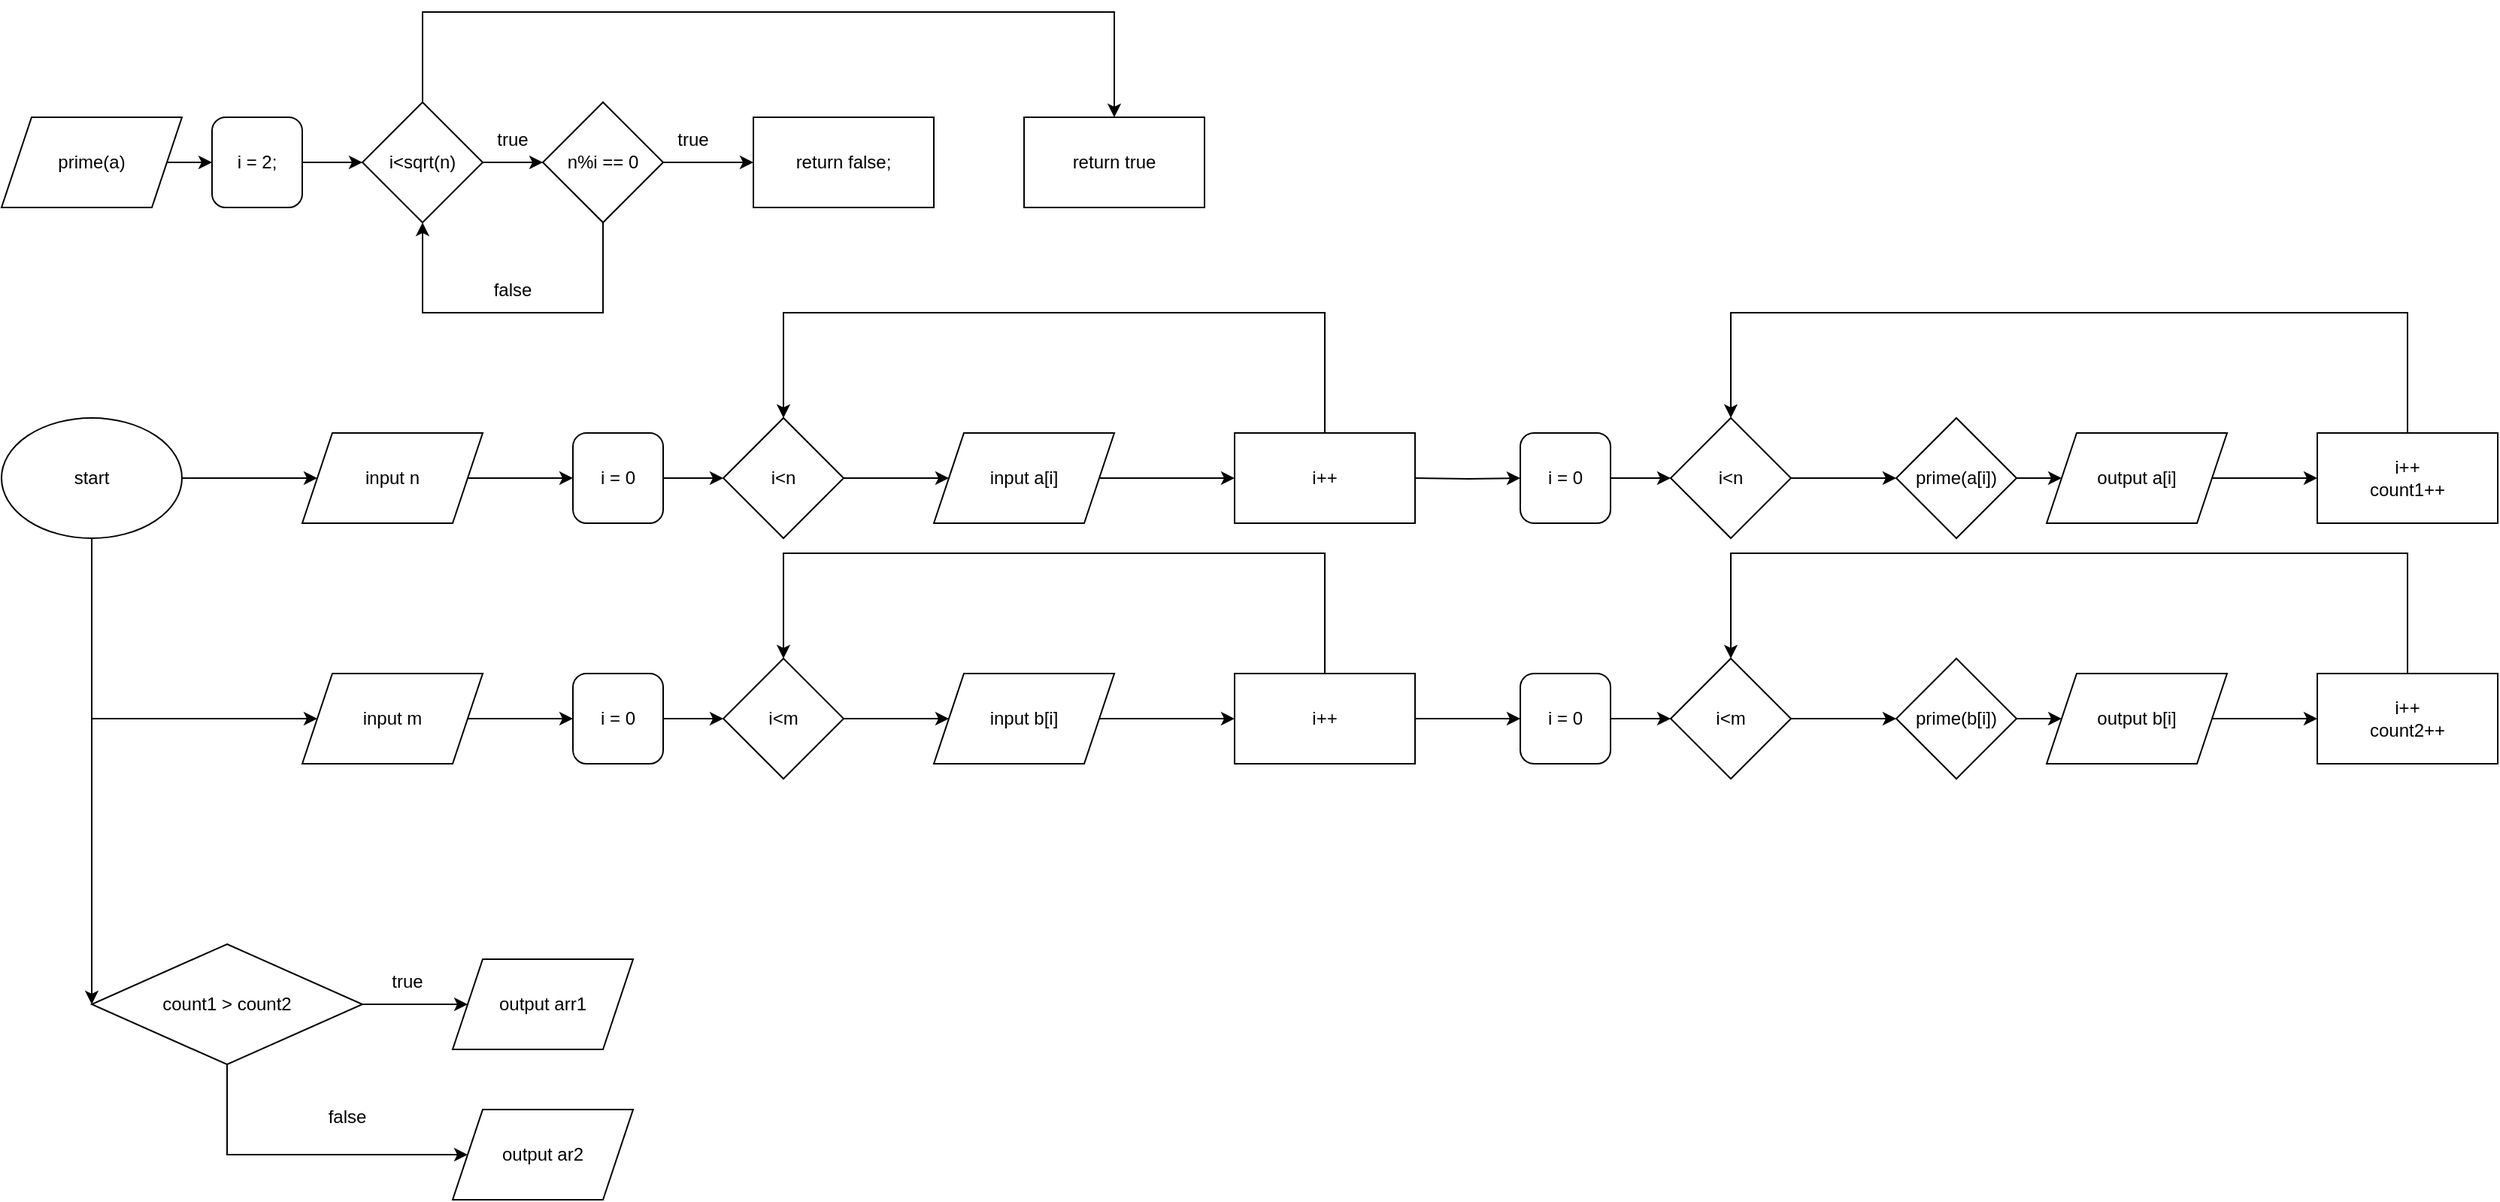 <mxfile version="22.1.4" type="device">
  <diagram id="C5RBs43oDa-KdzZeNtuy" name="Page-1">
    <mxGraphModel dx="1120" dy="1647" grid="1" gridSize="10" guides="1" tooltips="1" connect="1" arrows="1" fold="1" page="1" pageScale="1" pageWidth="827" pageHeight="1169" math="0" shadow="0">
      <root>
        <mxCell id="WIyWlLk6GJQsqaUBKTNV-0" />
        <mxCell id="WIyWlLk6GJQsqaUBKTNV-1" parent="WIyWlLk6GJQsqaUBKTNV-0" />
        <mxCell id="I5L11TQ9YULdxDRJMKCq-0" value="" style="edgeStyle=orthogonalEdgeStyle;rounded=0;orthogonalLoop=1;jettySize=auto;html=1;" edge="1" parent="WIyWlLk6GJQsqaUBKTNV-1" source="I5L11TQ9YULdxDRJMKCq-3" target="I5L11TQ9YULdxDRJMKCq-24">
          <mxGeometry relative="1" as="geometry" />
        </mxCell>
        <mxCell id="I5L11TQ9YULdxDRJMKCq-1" style="edgeStyle=orthogonalEdgeStyle;rounded=0;orthogonalLoop=1;jettySize=auto;html=1;entryX=0;entryY=0.5;entryDx=0;entryDy=0;" edge="1" parent="WIyWlLk6GJQsqaUBKTNV-1" source="I5L11TQ9YULdxDRJMKCq-3" target="I5L11TQ9YULdxDRJMKCq-34">
          <mxGeometry relative="1" as="geometry">
            <Array as="points">
              <mxPoint x="90" y="440" />
            </Array>
          </mxGeometry>
        </mxCell>
        <mxCell id="I5L11TQ9YULdxDRJMKCq-2" style="edgeStyle=orthogonalEdgeStyle;rounded=0;orthogonalLoop=1;jettySize=auto;html=1;" edge="1" parent="WIyWlLk6GJQsqaUBKTNV-1" source="I5L11TQ9YULdxDRJMKCq-3">
          <mxGeometry relative="1" as="geometry">
            <mxPoint x="90" y="630" as="targetPoint" />
          </mxGeometry>
        </mxCell>
        <mxCell id="I5L11TQ9YULdxDRJMKCq-3" value="start" style="ellipse;whiteSpace=wrap;html=1;" vertex="1" parent="WIyWlLk6GJQsqaUBKTNV-1">
          <mxGeometry x="30" y="240" width="120" height="80" as="geometry" />
        </mxCell>
        <mxCell id="I5L11TQ9YULdxDRJMKCq-4" value="" style="edgeStyle=orthogonalEdgeStyle;rounded=0;orthogonalLoop=1;jettySize=auto;html=1;" edge="1" parent="WIyWlLk6GJQsqaUBKTNV-1" source="I5L11TQ9YULdxDRJMKCq-13" target="I5L11TQ9YULdxDRJMKCq-8">
          <mxGeometry relative="1" as="geometry" />
        </mxCell>
        <mxCell id="I5L11TQ9YULdxDRJMKCq-5" value="prime(a)" style="shape=parallelogram;perimeter=parallelogramPerimeter;whiteSpace=wrap;html=1;fixedSize=1;" vertex="1" parent="WIyWlLk6GJQsqaUBKTNV-1">
          <mxGeometry x="30" y="40" width="120" height="60" as="geometry" />
        </mxCell>
        <mxCell id="I5L11TQ9YULdxDRJMKCq-6" value="" style="edgeStyle=orthogonalEdgeStyle;rounded=0;orthogonalLoop=1;jettySize=auto;html=1;" edge="1" parent="WIyWlLk6GJQsqaUBKTNV-1" source="I5L11TQ9YULdxDRJMKCq-8">
          <mxGeometry relative="1" as="geometry">
            <mxPoint x="390" y="70" as="targetPoint" />
          </mxGeometry>
        </mxCell>
        <mxCell id="I5L11TQ9YULdxDRJMKCq-7" style="edgeStyle=orthogonalEdgeStyle;rounded=0;orthogonalLoop=1;jettySize=auto;html=1;entryX=0.5;entryY=0;entryDx=0;entryDy=0;" edge="1" parent="WIyWlLk6GJQsqaUBKTNV-1" source="I5L11TQ9YULdxDRJMKCq-8" target="I5L11TQ9YULdxDRJMKCq-18">
          <mxGeometry relative="1" as="geometry">
            <Array as="points">
              <mxPoint x="310" y="-30" />
              <mxPoint x="770" y="-30" />
            </Array>
          </mxGeometry>
        </mxCell>
        <mxCell id="I5L11TQ9YULdxDRJMKCq-8" value="i&amp;lt;sqrt(n)" style="rhombus;whiteSpace=wrap;html=1;" vertex="1" parent="WIyWlLk6GJQsqaUBKTNV-1">
          <mxGeometry x="270" y="30" width="80" height="80" as="geometry" />
        </mxCell>
        <mxCell id="I5L11TQ9YULdxDRJMKCq-9" value="" style="edgeStyle=orthogonalEdgeStyle;rounded=0;orthogonalLoop=1;jettySize=auto;html=1;" edge="1" parent="WIyWlLk6GJQsqaUBKTNV-1" source="I5L11TQ9YULdxDRJMKCq-11" target="I5L11TQ9YULdxDRJMKCq-14">
          <mxGeometry relative="1" as="geometry" />
        </mxCell>
        <mxCell id="I5L11TQ9YULdxDRJMKCq-10" style="edgeStyle=orthogonalEdgeStyle;rounded=0;orthogonalLoop=1;jettySize=auto;html=1;entryX=0.5;entryY=1;entryDx=0;entryDy=0;" edge="1" parent="WIyWlLk6GJQsqaUBKTNV-1" source="I5L11TQ9YULdxDRJMKCq-11" target="I5L11TQ9YULdxDRJMKCq-8">
          <mxGeometry relative="1" as="geometry">
            <Array as="points">
              <mxPoint x="430" y="170" />
              <mxPoint x="310" y="170" />
            </Array>
          </mxGeometry>
        </mxCell>
        <mxCell id="I5L11TQ9YULdxDRJMKCq-11" value="n%i == 0" style="rhombus;whiteSpace=wrap;html=1;" vertex="1" parent="WIyWlLk6GJQsqaUBKTNV-1">
          <mxGeometry x="390" y="30" width="80" height="80" as="geometry" />
        </mxCell>
        <mxCell id="I5L11TQ9YULdxDRJMKCq-12" value="" style="edgeStyle=orthogonalEdgeStyle;rounded=0;orthogonalLoop=1;jettySize=auto;html=1;" edge="1" parent="WIyWlLk6GJQsqaUBKTNV-1" source="I5L11TQ9YULdxDRJMKCq-5" target="I5L11TQ9YULdxDRJMKCq-13">
          <mxGeometry relative="1" as="geometry">
            <mxPoint x="140" y="70" as="sourcePoint" />
            <mxPoint x="250" y="70" as="targetPoint" />
          </mxGeometry>
        </mxCell>
        <mxCell id="I5L11TQ9YULdxDRJMKCq-13" value="i = 2;" style="rounded=1;whiteSpace=wrap;html=1;" vertex="1" parent="WIyWlLk6GJQsqaUBKTNV-1">
          <mxGeometry x="170" y="40" width="60" height="60" as="geometry" />
        </mxCell>
        <mxCell id="I5L11TQ9YULdxDRJMKCq-14" value="return false;&lt;br&gt;" style="whiteSpace=wrap;html=1;" vertex="1" parent="WIyWlLk6GJQsqaUBKTNV-1">
          <mxGeometry x="530" y="40" width="120" height="60" as="geometry" />
        </mxCell>
        <mxCell id="I5L11TQ9YULdxDRJMKCq-15" value="true" style="text;html=1;strokeColor=none;fillColor=none;align=center;verticalAlign=middle;whiteSpace=wrap;rounded=0;" vertex="1" parent="WIyWlLk6GJQsqaUBKTNV-1">
          <mxGeometry x="460" y="40" width="60" height="30" as="geometry" />
        </mxCell>
        <mxCell id="I5L11TQ9YULdxDRJMKCq-16" value="false" style="text;html=1;strokeColor=none;fillColor=none;align=center;verticalAlign=middle;whiteSpace=wrap;rounded=0;" vertex="1" parent="WIyWlLk6GJQsqaUBKTNV-1">
          <mxGeometry x="340" y="140" width="60" height="30" as="geometry" />
        </mxCell>
        <mxCell id="I5L11TQ9YULdxDRJMKCq-17" value="true" style="text;html=1;strokeColor=none;fillColor=none;align=center;verticalAlign=middle;whiteSpace=wrap;rounded=0;" vertex="1" parent="WIyWlLk6GJQsqaUBKTNV-1">
          <mxGeometry x="340" y="40" width="60" height="30" as="geometry" />
        </mxCell>
        <mxCell id="I5L11TQ9YULdxDRJMKCq-18" value="return true" style="rounded=0;whiteSpace=wrap;html=1;" vertex="1" parent="WIyWlLk6GJQsqaUBKTNV-1">
          <mxGeometry x="710" y="40" width="120" height="60" as="geometry" />
        </mxCell>
        <mxCell id="I5L11TQ9YULdxDRJMKCq-19" value="" style="edgeStyle=orthogonalEdgeStyle;rounded=0;orthogonalLoop=1;jettySize=auto;html=1;" edge="1" parent="WIyWlLk6GJQsqaUBKTNV-1" source="I5L11TQ9YULdxDRJMKCq-22" target="I5L11TQ9YULdxDRJMKCq-21">
          <mxGeometry relative="1" as="geometry" />
        </mxCell>
        <mxCell id="I5L11TQ9YULdxDRJMKCq-20" value="" style="edgeStyle=orthogonalEdgeStyle;rounded=0;orthogonalLoop=1;jettySize=auto;html=1;" edge="1" parent="WIyWlLk6GJQsqaUBKTNV-1" source="I5L11TQ9YULdxDRJMKCq-21" target="I5L11TQ9YULdxDRJMKCq-26">
          <mxGeometry relative="1" as="geometry" />
        </mxCell>
        <mxCell id="I5L11TQ9YULdxDRJMKCq-21" value="i&amp;lt;n" style="rhombus;whiteSpace=wrap;html=1;" vertex="1" parent="WIyWlLk6GJQsqaUBKTNV-1">
          <mxGeometry x="510" y="240" width="80" height="80" as="geometry" />
        </mxCell>
        <mxCell id="I5L11TQ9YULdxDRJMKCq-22" value="i = 0" style="rounded=1;whiteSpace=wrap;html=1;" vertex="1" parent="WIyWlLk6GJQsqaUBKTNV-1">
          <mxGeometry x="410" y="250" width="60" height="60" as="geometry" />
        </mxCell>
        <mxCell id="I5L11TQ9YULdxDRJMKCq-23" value="" style="edgeStyle=orthogonalEdgeStyle;rounded=0;orthogonalLoop=1;jettySize=auto;html=1;" edge="1" parent="WIyWlLk6GJQsqaUBKTNV-1" source="I5L11TQ9YULdxDRJMKCq-24" target="I5L11TQ9YULdxDRJMKCq-22">
          <mxGeometry relative="1" as="geometry" />
        </mxCell>
        <mxCell id="I5L11TQ9YULdxDRJMKCq-24" value="input n" style="shape=parallelogram;perimeter=parallelogramPerimeter;whiteSpace=wrap;html=1;fixedSize=1;" vertex="1" parent="WIyWlLk6GJQsqaUBKTNV-1">
          <mxGeometry x="230" y="250" width="120" height="60" as="geometry" />
        </mxCell>
        <mxCell id="I5L11TQ9YULdxDRJMKCq-25" value="" style="edgeStyle=orthogonalEdgeStyle;rounded=0;orthogonalLoop=1;jettySize=auto;html=1;" edge="1" parent="WIyWlLk6GJQsqaUBKTNV-1" source="I5L11TQ9YULdxDRJMKCq-26" target="I5L11TQ9YULdxDRJMKCq-28">
          <mxGeometry relative="1" as="geometry" />
        </mxCell>
        <mxCell id="I5L11TQ9YULdxDRJMKCq-26" value="input a[i]" style="shape=parallelogram;perimeter=parallelogramPerimeter;whiteSpace=wrap;html=1;fixedSize=1;" vertex="1" parent="WIyWlLk6GJQsqaUBKTNV-1">
          <mxGeometry x="650" y="250" width="120" height="60" as="geometry" />
        </mxCell>
        <mxCell id="I5L11TQ9YULdxDRJMKCq-27" style="edgeStyle=orthogonalEdgeStyle;rounded=0;orthogonalLoop=1;jettySize=auto;html=1;entryX=0.5;entryY=0;entryDx=0;entryDy=0;" edge="1" parent="WIyWlLk6GJQsqaUBKTNV-1" source="I5L11TQ9YULdxDRJMKCq-28" target="I5L11TQ9YULdxDRJMKCq-21">
          <mxGeometry relative="1" as="geometry">
            <Array as="points">
              <mxPoint x="910" y="170" />
              <mxPoint x="550" y="170" />
            </Array>
          </mxGeometry>
        </mxCell>
        <mxCell id="I5L11TQ9YULdxDRJMKCq-28" value="i++" style="whiteSpace=wrap;html=1;" vertex="1" parent="WIyWlLk6GJQsqaUBKTNV-1">
          <mxGeometry x="850" y="250" width="120" height="60" as="geometry" />
        </mxCell>
        <mxCell id="I5L11TQ9YULdxDRJMKCq-29" value="" style="edgeStyle=orthogonalEdgeStyle;rounded=0;orthogonalLoop=1;jettySize=auto;html=1;" edge="1" parent="WIyWlLk6GJQsqaUBKTNV-1" source="I5L11TQ9YULdxDRJMKCq-32" target="I5L11TQ9YULdxDRJMKCq-31">
          <mxGeometry relative="1" as="geometry" />
        </mxCell>
        <mxCell id="I5L11TQ9YULdxDRJMKCq-30" value="" style="edgeStyle=orthogonalEdgeStyle;rounded=0;orthogonalLoop=1;jettySize=auto;html=1;" edge="1" parent="WIyWlLk6GJQsqaUBKTNV-1" source="I5L11TQ9YULdxDRJMKCq-31" target="I5L11TQ9YULdxDRJMKCq-36">
          <mxGeometry relative="1" as="geometry" />
        </mxCell>
        <mxCell id="I5L11TQ9YULdxDRJMKCq-31" value="i&amp;lt;m" style="rhombus;whiteSpace=wrap;html=1;" vertex="1" parent="WIyWlLk6GJQsqaUBKTNV-1">
          <mxGeometry x="510" y="400" width="80" height="80" as="geometry" />
        </mxCell>
        <mxCell id="I5L11TQ9YULdxDRJMKCq-32" value="i = 0" style="rounded=1;whiteSpace=wrap;html=1;" vertex="1" parent="WIyWlLk6GJQsqaUBKTNV-1">
          <mxGeometry x="410" y="410" width="60" height="60" as="geometry" />
        </mxCell>
        <mxCell id="I5L11TQ9YULdxDRJMKCq-33" value="" style="edgeStyle=orthogonalEdgeStyle;rounded=0;orthogonalLoop=1;jettySize=auto;html=1;" edge="1" parent="WIyWlLk6GJQsqaUBKTNV-1" source="I5L11TQ9YULdxDRJMKCq-34" target="I5L11TQ9YULdxDRJMKCq-32">
          <mxGeometry relative="1" as="geometry" />
        </mxCell>
        <mxCell id="I5L11TQ9YULdxDRJMKCq-34" value="input m" style="shape=parallelogram;perimeter=parallelogramPerimeter;whiteSpace=wrap;html=1;fixedSize=1;" vertex="1" parent="WIyWlLk6GJQsqaUBKTNV-1">
          <mxGeometry x="230" y="410" width="120" height="60" as="geometry" />
        </mxCell>
        <mxCell id="I5L11TQ9YULdxDRJMKCq-35" value="" style="edgeStyle=orthogonalEdgeStyle;rounded=0;orthogonalLoop=1;jettySize=auto;html=1;" edge="1" parent="WIyWlLk6GJQsqaUBKTNV-1" source="I5L11TQ9YULdxDRJMKCq-36" target="I5L11TQ9YULdxDRJMKCq-39">
          <mxGeometry relative="1" as="geometry" />
        </mxCell>
        <mxCell id="I5L11TQ9YULdxDRJMKCq-36" value="input b[i]" style="shape=parallelogram;perimeter=parallelogramPerimeter;whiteSpace=wrap;html=1;fixedSize=1;" vertex="1" parent="WIyWlLk6GJQsqaUBKTNV-1">
          <mxGeometry x="650" y="410" width="120" height="60" as="geometry" />
        </mxCell>
        <mxCell id="I5L11TQ9YULdxDRJMKCq-37" style="edgeStyle=orthogonalEdgeStyle;rounded=0;orthogonalLoop=1;jettySize=auto;html=1;entryX=0.5;entryY=0;entryDx=0;entryDy=0;" edge="1" parent="WIyWlLk6GJQsqaUBKTNV-1" source="I5L11TQ9YULdxDRJMKCq-39" target="I5L11TQ9YULdxDRJMKCq-31">
          <mxGeometry relative="1" as="geometry">
            <Array as="points">
              <mxPoint x="910" y="330" />
              <mxPoint x="550" y="330" />
            </Array>
          </mxGeometry>
        </mxCell>
        <mxCell id="I5L11TQ9YULdxDRJMKCq-38" value="" style="edgeStyle=orthogonalEdgeStyle;rounded=0;orthogonalLoop=1;jettySize=auto;html=1;" edge="1" parent="WIyWlLk6GJQsqaUBKTNV-1" source="I5L11TQ9YULdxDRJMKCq-39" target="I5L11TQ9YULdxDRJMKCq-54">
          <mxGeometry relative="1" as="geometry" />
        </mxCell>
        <mxCell id="I5L11TQ9YULdxDRJMKCq-39" value="i++" style="whiteSpace=wrap;html=1;" vertex="1" parent="WIyWlLk6GJQsqaUBKTNV-1">
          <mxGeometry x="850" y="410" width="120" height="60" as="geometry" />
        </mxCell>
        <mxCell id="I5L11TQ9YULdxDRJMKCq-40" value="" style="edgeStyle=orthogonalEdgeStyle;rounded=0;orthogonalLoop=1;jettySize=auto;html=1;" edge="1" parent="WIyWlLk6GJQsqaUBKTNV-1" source="I5L11TQ9YULdxDRJMKCq-43" target="I5L11TQ9YULdxDRJMKCq-42">
          <mxGeometry relative="1" as="geometry" />
        </mxCell>
        <mxCell id="I5L11TQ9YULdxDRJMKCq-41" value="" style="edgeStyle=orthogonalEdgeStyle;rounded=0;orthogonalLoop=1;jettySize=auto;html=1;" edge="1" parent="WIyWlLk6GJQsqaUBKTNV-1" source="I5L11TQ9YULdxDRJMKCq-42">
          <mxGeometry relative="1" as="geometry">
            <mxPoint x="1290" y="280" as="targetPoint" />
          </mxGeometry>
        </mxCell>
        <mxCell id="I5L11TQ9YULdxDRJMKCq-42" value="i&amp;lt;n" style="rhombus;whiteSpace=wrap;html=1;" vertex="1" parent="WIyWlLk6GJQsqaUBKTNV-1">
          <mxGeometry x="1140" y="240" width="80" height="80" as="geometry" />
        </mxCell>
        <mxCell id="I5L11TQ9YULdxDRJMKCq-43" value="i = 0" style="rounded=1;whiteSpace=wrap;html=1;" vertex="1" parent="WIyWlLk6GJQsqaUBKTNV-1">
          <mxGeometry x="1040" y="250" width="60" height="60" as="geometry" />
        </mxCell>
        <mxCell id="I5L11TQ9YULdxDRJMKCq-44" value="" style="edgeStyle=orthogonalEdgeStyle;rounded=0;orthogonalLoop=1;jettySize=auto;html=1;" edge="1" parent="WIyWlLk6GJQsqaUBKTNV-1" target="I5L11TQ9YULdxDRJMKCq-43">
          <mxGeometry relative="1" as="geometry">
            <mxPoint x="970" y="280.0" as="sourcePoint" />
          </mxGeometry>
        </mxCell>
        <mxCell id="I5L11TQ9YULdxDRJMKCq-45" style="edgeStyle=orthogonalEdgeStyle;rounded=0;orthogonalLoop=1;jettySize=auto;html=1;entryX=0.5;entryY=0;entryDx=0;entryDy=0;" edge="1" parent="WIyWlLk6GJQsqaUBKTNV-1" source="I5L11TQ9YULdxDRJMKCq-46" target="I5L11TQ9YULdxDRJMKCq-42">
          <mxGeometry relative="1" as="geometry">
            <Array as="points">
              <mxPoint x="1630" y="170" />
              <mxPoint x="1180" y="170" />
            </Array>
          </mxGeometry>
        </mxCell>
        <mxCell id="I5L11TQ9YULdxDRJMKCq-46" value="i++&lt;br&gt;count1++" style="whiteSpace=wrap;html=1;" vertex="1" parent="WIyWlLk6GJQsqaUBKTNV-1">
          <mxGeometry x="1570" y="250" width="120" height="60" as="geometry" />
        </mxCell>
        <mxCell id="I5L11TQ9YULdxDRJMKCq-47" value="" style="edgeStyle=orthogonalEdgeStyle;rounded=0;orthogonalLoop=1;jettySize=auto;html=1;" edge="1" parent="WIyWlLk6GJQsqaUBKTNV-1" source="I5L11TQ9YULdxDRJMKCq-48">
          <mxGeometry relative="1" as="geometry">
            <mxPoint x="1400" y="280.059" as="targetPoint" />
          </mxGeometry>
        </mxCell>
        <mxCell id="I5L11TQ9YULdxDRJMKCq-48" value="prime(a[i])" style="rhombus;whiteSpace=wrap;html=1;" vertex="1" parent="WIyWlLk6GJQsqaUBKTNV-1">
          <mxGeometry x="1290" y="240" width="80" height="80" as="geometry" />
        </mxCell>
        <mxCell id="I5L11TQ9YULdxDRJMKCq-49" value="" style="edgeStyle=orthogonalEdgeStyle;rounded=0;orthogonalLoop=1;jettySize=auto;html=1;exitX=1;exitY=0.5;exitDx=0;exitDy=0;" edge="1" parent="WIyWlLk6GJQsqaUBKTNV-1" source="I5L11TQ9YULdxDRJMKCq-50" target="I5L11TQ9YULdxDRJMKCq-46">
          <mxGeometry relative="1" as="geometry">
            <mxPoint x="1520" y="280" as="sourcePoint" />
          </mxGeometry>
        </mxCell>
        <mxCell id="I5L11TQ9YULdxDRJMKCq-50" value="output a[i]" style="shape=parallelogram;perimeter=parallelogramPerimeter;whiteSpace=wrap;html=1;fixedSize=1;" vertex="1" parent="WIyWlLk6GJQsqaUBKTNV-1">
          <mxGeometry x="1390" y="250" width="120" height="60" as="geometry" />
        </mxCell>
        <mxCell id="I5L11TQ9YULdxDRJMKCq-51" value="" style="edgeStyle=orthogonalEdgeStyle;rounded=0;orthogonalLoop=1;jettySize=auto;html=1;" edge="1" parent="WIyWlLk6GJQsqaUBKTNV-1" source="I5L11TQ9YULdxDRJMKCq-54" target="I5L11TQ9YULdxDRJMKCq-53">
          <mxGeometry relative="1" as="geometry" />
        </mxCell>
        <mxCell id="I5L11TQ9YULdxDRJMKCq-52" value="" style="edgeStyle=orthogonalEdgeStyle;rounded=0;orthogonalLoop=1;jettySize=auto;html=1;" edge="1" parent="WIyWlLk6GJQsqaUBKTNV-1" source="I5L11TQ9YULdxDRJMKCq-53">
          <mxGeometry relative="1" as="geometry">
            <mxPoint x="1290" y="440" as="targetPoint" />
          </mxGeometry>
        </mxCell>
        <mxCell id="I5L11TQ9YULdxDRJMKCq-53" value="i&amp;lt;m" style="rhombus;whiteSpace=wrap;html=1;" vertex="1" parent="WIyWlLk6GJQsqaUBKTNV-1">
          <mxGeometry x="1140" y="400" width="80" height="80" as="geometry" />
        </mxCell>
        <mxCell id="I5L11TQ9YULdxDRJMKCq-54" value="i = 0" style="rounded=1;whiteSpace=wrap;html=1;" vertex="1" parent="WIyWlLk6GJQsqaUBKTNV-1">
          <mxGeometry x="1040" y="410" width="60" height="60" as="geometry" />
        </mxCell>
        <mxCell id="I5L11TQ9YULdxDRJMKCq-55" style="edgeStyle=orthogonalEdgeStyle;rounded=0;orthogonalLoop=1;jettySize=auto;html=1;entryX=0.5;entryY=0;entryDx=0;entryDy=0;" edge="1" parent="WIyWlLk6GJQsqaUBKTNV-1" source="I5L11TQ9YULdxDRJMKCq-56" target="I5L11TQ9YULdxDRJMKCq-53">
          <mxGeometry relative="1" as="geometry">
            <Array as="points">
              <mxPoint x="1630" y="330" />
              <mxPoint x="1180" y="330" />
            </Array>
          </mxGeometry>
        </mxCell>
        <mxCell id="I5L11TQ9YULdxDRJMKCq-56" value="i++&lt;br&gt;count2++" style="whiteSpace=wrap;html=1;" vertex="1" parent="WIyWlLk6GJQsqaUBKTNV-1">
          <mxGeometry x="1570" y="410" width="120" height="60" as="geometry" />
        </mxCell>
        <mxCell id="I5L11TQ9YULdxDRJMKCq-57" value="" style="edgeStyle=orthogonalEdgeStyle;rounded=0;orthogonalLoop=1;jettySize=auto;html=1;" edge="1" parent="WIyWlLk6GJQsqaUBKTNV-1" source="I5L11TQ9YULdxDRJMKCq-58">
          <mxGeometry relative="1" as="geometry">
            <mxPoint x="1400" y="440.059" as="targetPoint" />
          </mxGeometry>
        </mxCell>
        <mxCell id="I5L11TQ9YULdxDRJMKCq-58" value="prime(b[i])" style="rhombus;whiteSpace=wrap;html=1;" vertex="1" parent="WIyWlLk6GJQsqaUBKTNV-1">
          <mxGeometry x="1290" y="400" width="80" height="80" as="geometry" />
        </mxCell>
        <mxCell id="I5L11TQ9YULdxDRJMKCq-59" value="" style="edgeStyle=orthogonalEdgeStyle;rounded=0;orthogonalLoop=1;jettySize=auto;html=1;exitX=1;exitY=0.5;exitDx=0;exitDy=0;" edge="1" parent="WIyWlLk6GJQsqaUBKTNV-1" source="I5L11TQ9YULdxDRJMKCq-60" target="I5L11TQ9YULdxDRJMKCq-56">
          <mxGeometry relative="1" as="geometry">
            <mxPoint x="1520" y="440" as="sourcePoint" />
          </mxGeometry>
        </mxCell>
        <mxCell id="I5L11TQ9YULdxDRJMKCq-60" value="output b[i]" style="shape=parallelogram;perimeter=parallelogramPerimeter;whiteSpace=wrap;html=1;fixedSize=1;" vertex="1" parent="WIyWlLk6GJQsqaUBKTNV-1">
          <mxGeometry x="1390" y="410" width="120" height="60" as="geometry" />
        </mxCell>
        <mxCell id="I5L11TQ9YULdxDRJMKCq-61" value="" style="edgeStyle=orthogonalEdgeStyle;rounded=0;orthogonalLoop=1;jettySize=auto;html=1;" edge="1" parent="WIyWlLk6GJQsqaUBKTNV-1" source="I5L11TQ9YULdxDRJMKCq-63" target="I5L11TQ9YULdxDRJMKCq-64">
          <mxGeometry relative="1" as="geometry" />
        </mxCell>
        <mxCell id="I5L11TQ9YULdxDRJMKCq-62" style="edgeStyle=orthogonalEdgeStyle;rounded=0;orthogonalLoop=1;jettySize=auto;html=1;entryX=0;entryY=0.5;entryDx=0;entryDy=0;" edge="1" parent="WIyWlLk6GJQsqaUBKTNV-1" source="I5L11TQ9YULdxDRJMKCq-63" target="I5L11TQ9YULdxDRJMKCq-65">
          <mxGeometry relative="1" as="geometry">
            <Array as="points">
              <mxPoint x="180" y="730" />
            </Array>
          </mxGeometry>
        </mxCell>
        <mxCell id="I5L11TQ9YULdxDRJMKCq-63" value="count1 &amp;gt; count2" style="rhombus;whiteSpace=wrap;html=1;" vertex="1" parent="WIyWlLk6GJQsqaUBKTNV-1">
          <mxGeometry x="90" y="590" width="180" height="80" as="geometry" />
        </mxCell>
        <mxCell id="I5L11TQ9YULdxDRJMKCq-64" value="output arr1" style="shape=parallelogram;perimeter=parallelogramPerimeter;whiteSpace=wrap;html=1;fixedSize=1;" vertex="1" parent="WIyWlLk6GJQsqaUBKTNV-1">
          <mxGeometry x="330" y="600" width="120" height="60" as="geometry" />
        </mxCell>
        <mxCell id="I5L11TQ9YULdxDRJMKCq-65" value="output ar2" style="shape=parallelogram;perimeter=parallelogramPerimeter;whiteSpace=wrap;html=1;fixedSize=1;" vertex="1" parent="WIyWlLk6GJQsqaUBKTNV-1">
          <mxGeometry x="330" y="700" width="120" height="60" as="geometry" />
        </mxCell>
        <mxCell id="I5L11TQ9YULdxDRJMKCq-66" value="true" style="text;html=1;strokeColor=none;fillColor=none;align=center;verticalAlign=middle;whiteSpace=wrap;rounded=0;" vertex="1" parent="WIyWlLk6GJQsqaUBKTNV-1">
          <mxGeometry x="270" y="600" width="60" height="30" as="geometry" />
        </mxCell>
        <mxCell id="I5L11TQ9YULdxDRJMKCq-67" value="false" style="text;html=1;strokeColor=none;fillColor=none;align=center;verticalAlign=middle;whiteSpace=wrap;rounded=0;" vertex="1" parent="WIyWlLk6GJQsqaUBKTNV-1">
          <mxGeometry x="230" y="690" width="60" height="30" as="geometry" />
        </mxCell>
      </root>
    </mxGraphModel>
  </diagram>
</mxfile>
